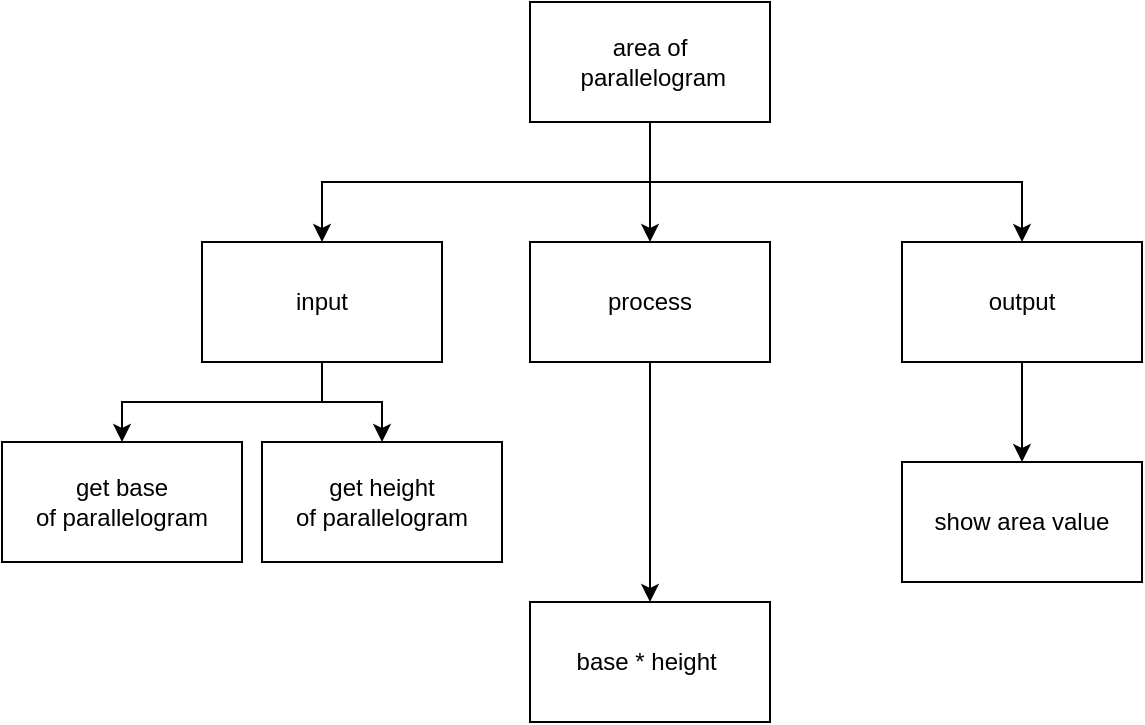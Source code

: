<mxfile>
    <diagram id="mK13BezkGuQOa2te-tRB" name="Page-1">
        <mxGraphModel dx="1074" dy="741" grid="1" gridSize="10" guides="1" tooltips="1" connect="1" arrows="1" fold="1" page="1" pageScale="1" pageWidth="827" pageHeight="1169" math="0" shadow="0">
            <root>
                <mxCell id="0"/>
                <mxCell id="1" parent="0"/>
                <mxCell id="14" style="edgeStyle=orthogonalEdgeStyle;rounded=0;html=1;" parent="1" source="2" target="5" edge="1">
                    <mxGeometry relative="1" as="geometry">
                        <Array as="points">
                            <mxPoint x="414" y="160"/>
                            <mxPoint x="600" y="160"/>
                        </Array>
                    </mxGeometry>
                </mxCell>
                <mxCell id="15" style="edgeStyle=orthogonalEdgeStyle;rounded=0;html=1;" parent="1" source="2" target="3" edge="1">
                    <mxGeometry relative="1" as="geometry">
                        <Array as="points">
                            <mxPoint x="414" y="160"/>
                            <mxPoint x="250" y="160"/>
                        </Array>
                    </mxGeometry>
                </mxCell>
                <mxCell id="16" style="edgeStyle=orthogonalEdgeStyle;rounded=0;html=1;" parent="1" source="2" target="4" edge="1">
                    <mxGeometry relative="1" as="geometry"/>
                </mxCell>
                <mxCell id="2" value="area of&lt;br&gt;&amp;nbsp;parallelogram" style="rounded=0;whiteSpace=wrap;html=1;" parent="1" vertex="1">
                    <mxGeometry x="354" y="70" width="120" height="60" as="geometry"/>
                </mxCell>
                <mxCell id="8" style="edgeStyle=orthogonalEdgeStyle;html=1;entryX=0.5;entryY=0;entryDx=0;entryDy=0;rounded=0;" parent="1" source="3" target="6" edge="1">
                    <mxGeometry relative="1" as="geometry"/>
                </mxCell>
                <mxCell id="9" style="edgeStyle=orthogonalEdgeStyle;rounded=0;html=1;" parent="1" source="3" target="7" edge="1">
                    <mxGeometry relative="1" as="geometry"/>
                </mxCell>
                <mxCell id="3" value="input" style="rounded=0;whiteSpace=wrap;html=1;" parent="1" vertex="1">
                    <mxGeometry x="190" y="190" width="120" height="60" as="geometry"/>
                </mxCell>
                <mxCell id="11" style="edgeStyle=orthogonalEdgeStyle;rounded=0;html=1;" parent="1" source="4" target="10" edge="1">
                    <mxGeometry relative="1" as="geometry"/>
                </mxCell>
                <mxCell id="4" value="process" style="rounded=0;whiteSpace=wrap;html=1;" parent="1" vertex="1">
                    <mxGeometry x="354" y="190" width="120" height="60" as="geometry"/>
                </mxCell>
                <mxCell id="13" style="edgeStyle=orthogonalEdgeStyle;rounded=0;html=1;" parent="1" source="5" target="12" edge="1">
                    <mxGeometry relative="1" as="geometry"/>
                </mxCell>
                <mxCell id="5" value="output" style="rounded=0;whiteSpace=wrap;html=1;" parent="1" vertex="1">
                    <mxGeometry x="540" y="190" width="120" height="60" as="geometry"/>
                </mxCell>
                <mxCell id="6" value="get base of&amp;nbsp;parallelogram" style="rounded=0;whiteSpace=wrap;html=1;" parent="1" vertex="1">
                    <mxGeometry x="90" y="290" width="120" height="60" as="geometry"/>
                </mxCell>
                <mxCell id="7" value="get height of&amp;nbsp;parallelogram" style="rounded=0;whiteSpace=wrap;html=1;" parent="1" vertex="1">
                    <mxGeometry x="220" y="290" width="120" height="60" as="geometry"/>
                </mxCell>
                <mxCell id="10" value="base * height&amp;nbsp;" style="rounded=0;whiteSpace=wrap;html=1;" parent="1" vertex="1">
                    <mxGeometry x="354" y="370" width="120" height="60" as="geometry"/>
                </mxCell>
                <mxCell id="12" value="show area value" style="rounded=0;whiteSpace=wrap;html=1;" parent="1" vertex="1">
                    <mxGeometry x="540" y="300" width="120" height="60" as="geometry"/>
                </mxCell>
            </root>
        </mxGraphModel>
    </diagram>
</mxfile>